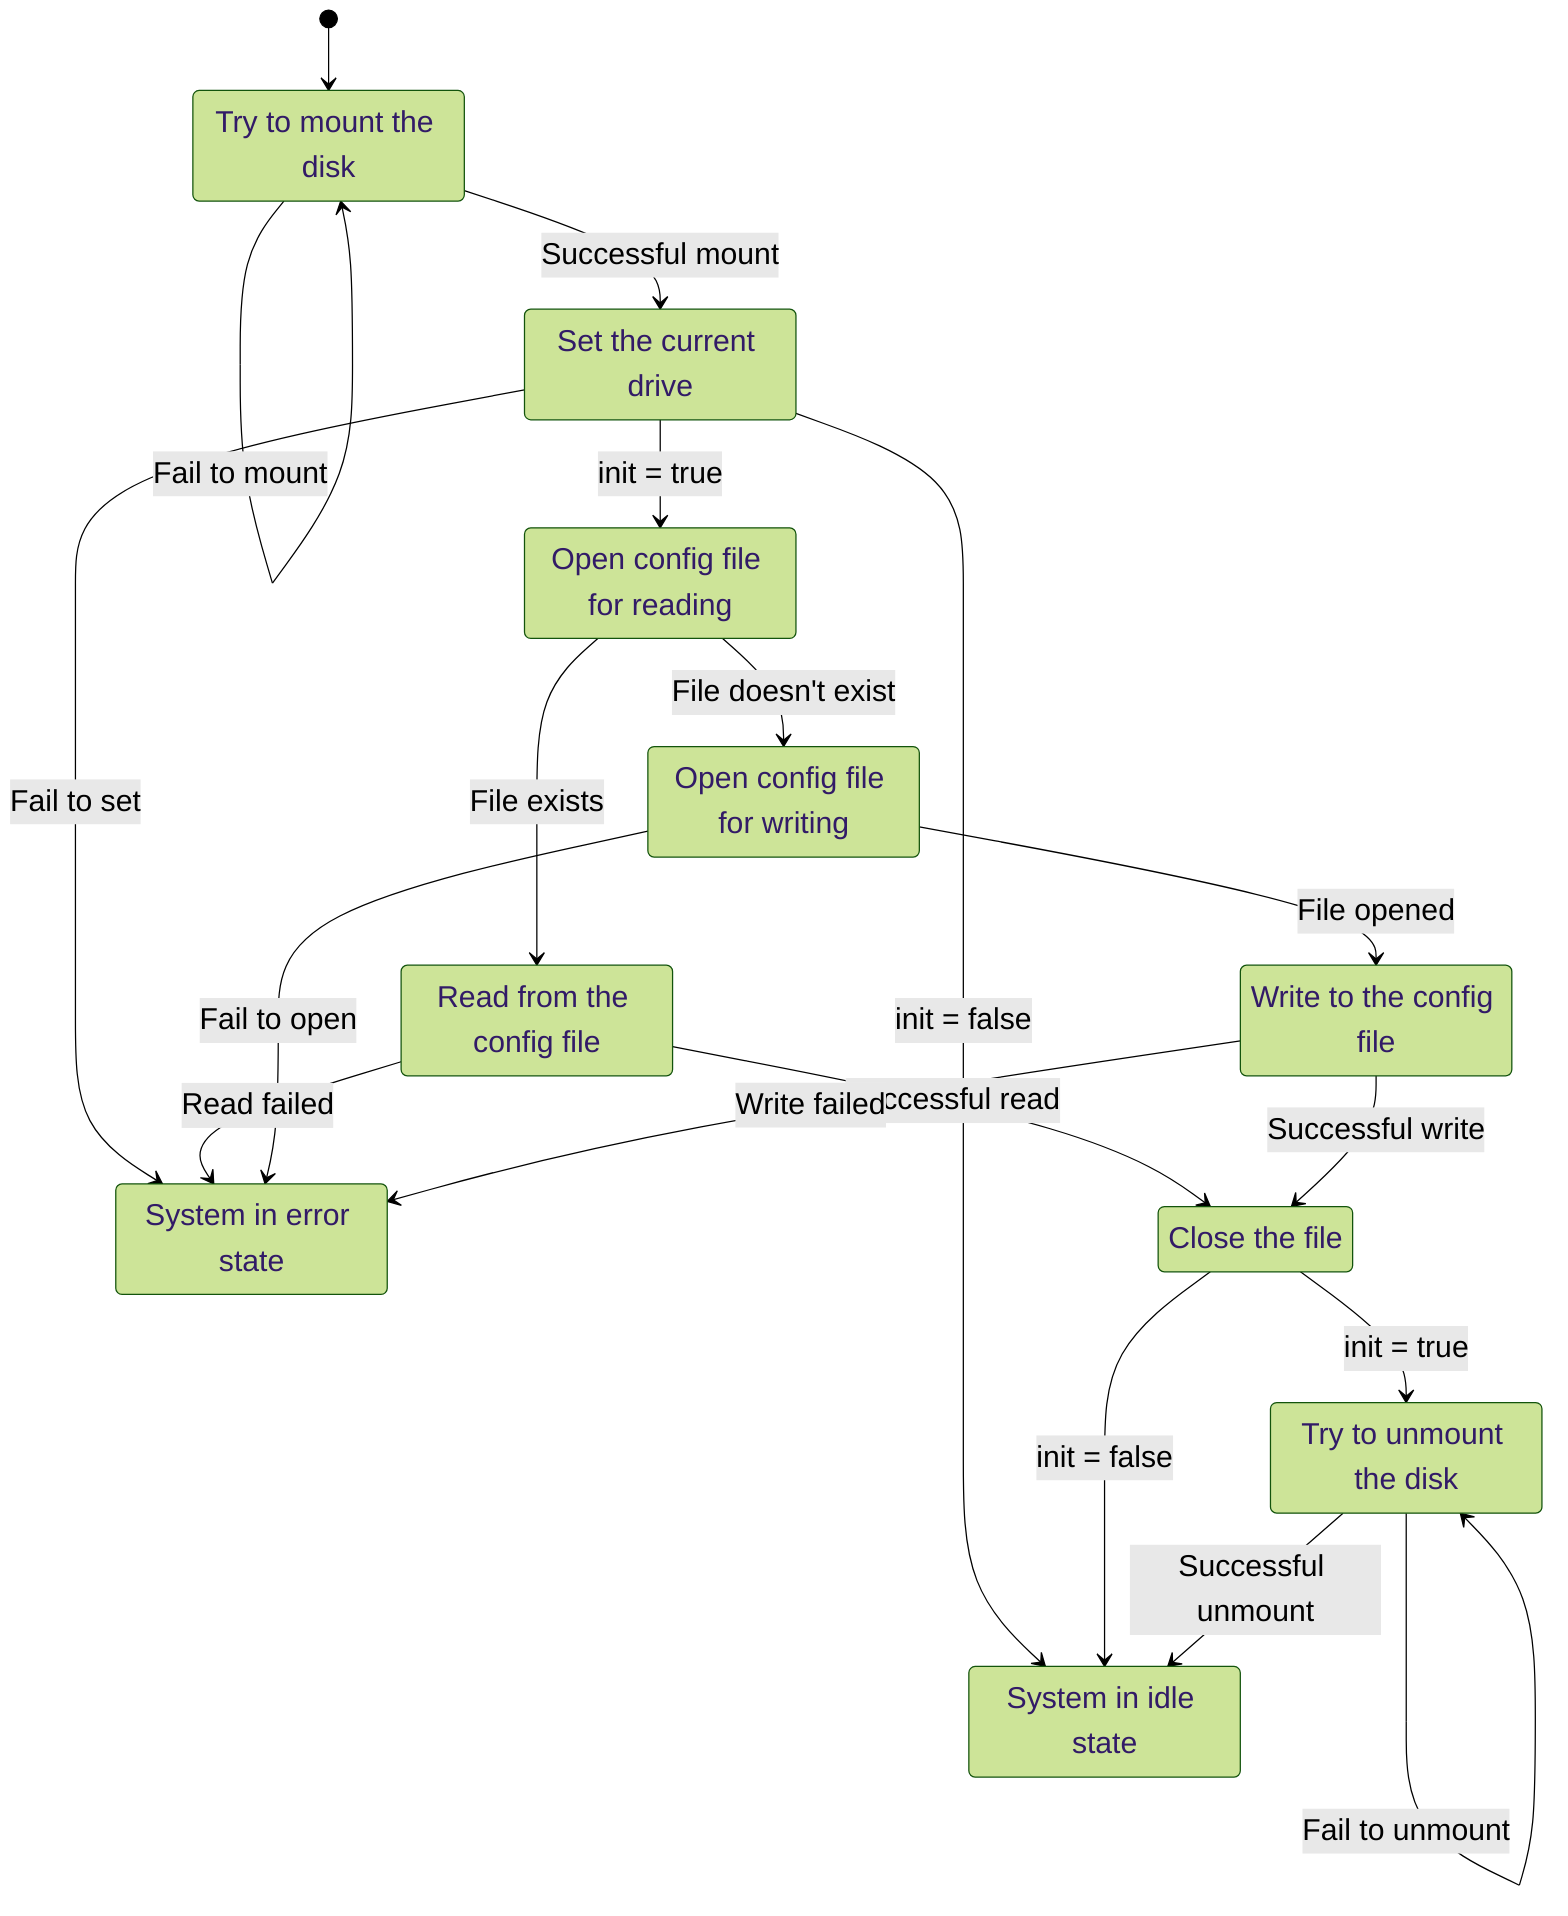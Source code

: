 %%{init: {'theme': 'forest', 'themeVariables': { 'fontSize': '24px', 'fontFamily': 'Arial'}}}%%

stateDiagram
    [*] --> MOUNT_DISK
    MOUNT_DISK : Try to mount the disk
    MOUNT_DISK --> MOUNT_DISK : Fail to mount
    MOUNT_DISK --> SET_CURRENT_DRIVE : Successful mount

    SET_CURRENT_DRIVE : Set the current drive
    SET_CURRENT_DRIVE --> ERROR : Fail to set
    SET_CURRENT_DRIVE --> OPEN_READ_CONFIG_FILE : init = true
    SET_CURRENT_DRIVE --> IDLE : init = false

    OPEN_READ_CONFIG_FILE : Open config file for reading
    OPEN_READ_CONFIG_FILE --> READ_CONFIG_FILE : File exists
    OPEN_READ_CONFIG_FILE --> OPEN_WRITE_CONFIG_FILE : File doesn't exist

    READ_CONFIG_FILE : Read from the config file
    READ_CONFIG_FILE --> CLOSE_FILE : Successful read
    READ_CONFIG_FILE --> ERROR : Read failed

    OPEN_WRITE_CONFIG_FILE : Open config file for writing
    OPEN_WRITE_CONFIG_FILE --> WRITE_CONFIG_FILE : File opened
    OPEN_WRITE_CONFIG_FILE --> ERROR : Fail to open

    WRITE_CONFIG_FILE : Write to the config file
    WRITE_CONFIG_FILE --> CLOSE_FILE : Successful write
    WRITE_CONFIG_FILE --> ERROR : Write failed

    CLOSE_FILE : Close the file
    CLOSE_FILE --> IDLE : init = false
    CLOSE_FILE --> UNMOUNT_DISK : init = true

    UNMOUNT_DISK : Try to unmount the disk
    UNMOUNT_DISK --> UNMOUNT_DISK : Fail to unmount
    UNMOUNT_DISK --> IDLE : Successful unmount

    IDLE : System in idle state
    ERROR : System in error state